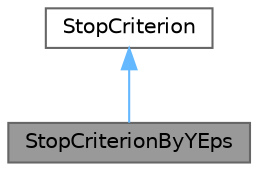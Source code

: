 digraph "StopCriterionByYEps"
{
 // LATEX_PDF_SIZE
  bgcolor="transparent";
  edge [fontname=Helvetica,fontsize=10,labelfontname=Helvetica,labelfontsize=10];
  node [fontname=Helvetica,fontsize=10,shape=box,height=0.2,width=0.4];
  Node1 [id="Node000001",label="StopCriterionByYEps",height=0.2,width=0.4,color="gray40", fillcolor="grey60", style="filled", fontcolor="black",tooltip="Класс критерия остановки |f(x) - f(y)| < eps."];
  Node2 -> Node1 [id="edge2_Node000001_Node000002",dir="back",color="steelblue1",style="solid",tooltip=" "];
  Node2 [id="Node000002",label="StopCriterion",height=0.2,width=0.4,color="gray40", fillcolor="white", style="filled",URL="$class_stop_criterion.html",tooltip="Класс критериев остановки"];
}
